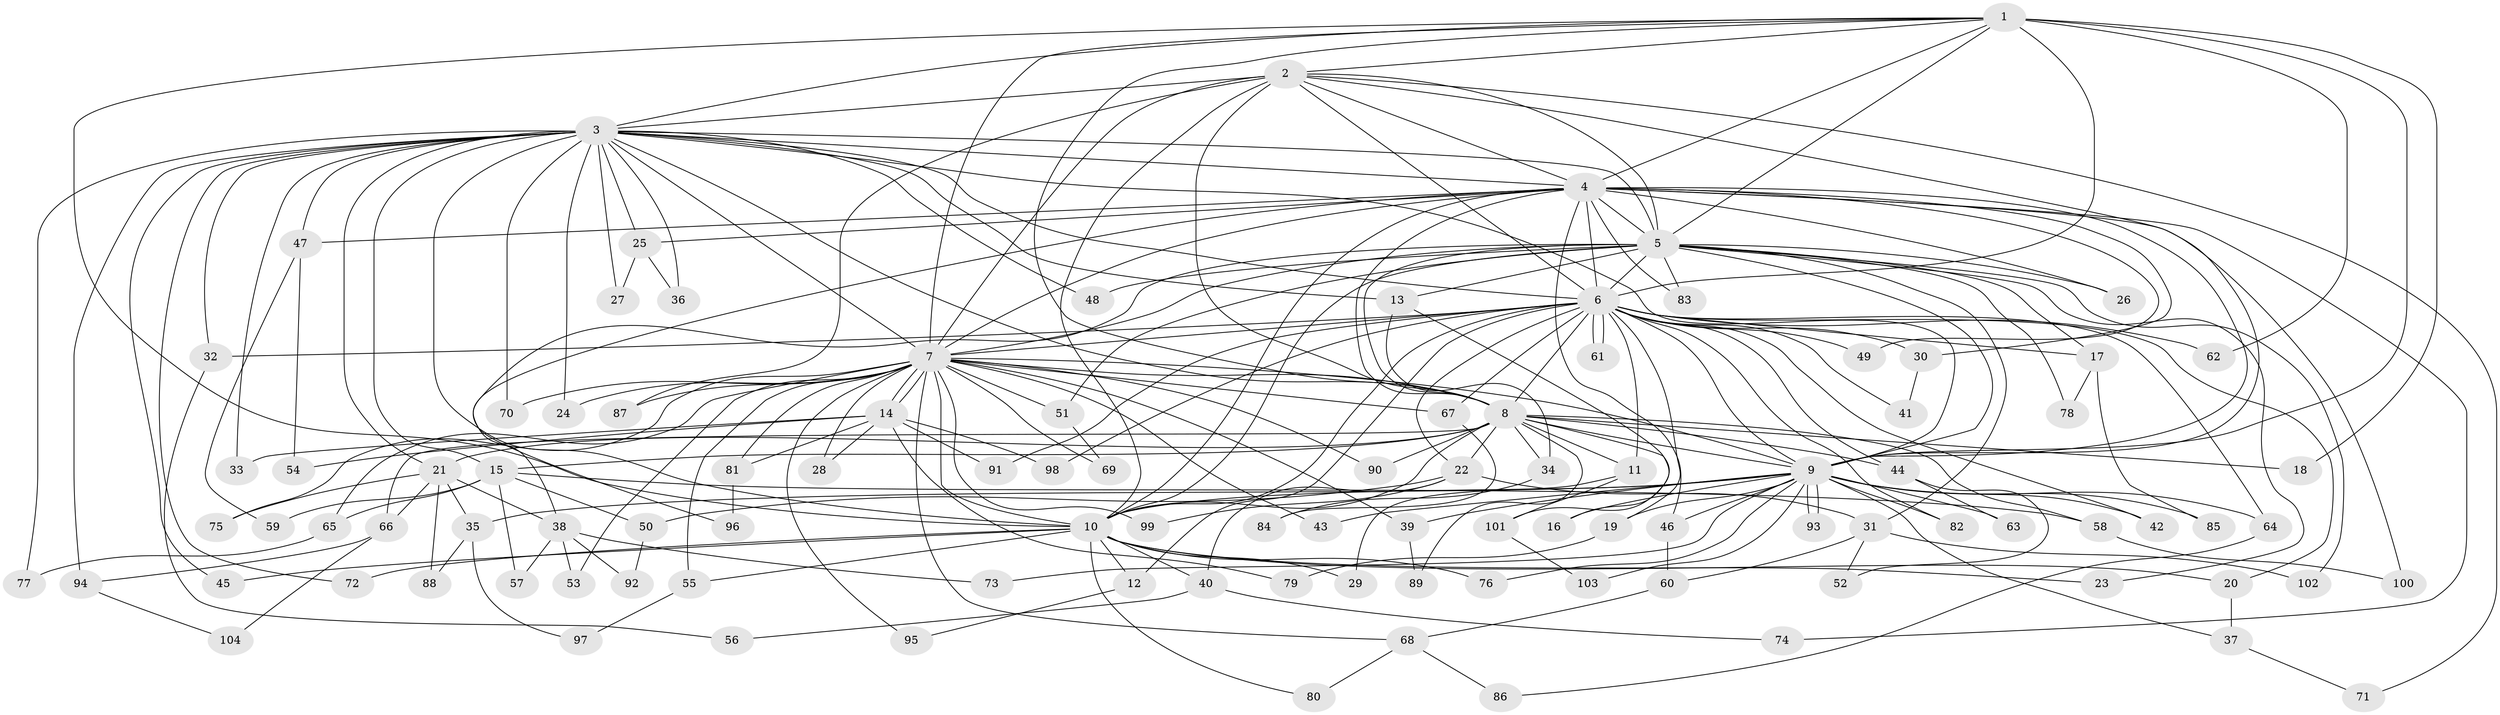 // Generated by graph-tools (version 1.1) at 2025/45/03/09/25 04:45:10]
// undirected, 104 vertices, 233 edges
graph export_dot {
graph [start="1"]
  node [color=gray90,style=filled];
  1;
  2;
  3;
  4;
  5;
  6;
  7;
  8;
  9;
  10;
  11;
  12;
  13;
  14;
  15;
  16;
  17;
  18;
  19;
  20;
  21;
  22;
  23;
  24;
  25;
  26;
  27;
  28;
  29;
  30;
  31;
  32;
  33;
  34;
  35;
  36;
  37;
  38;
  39;
  40;
  41;
  42;
  43;
  44;
  45;
  46;
  47;
  48;
  49;
  50;
  51;
  52;
  53;
  54;
  55;
  56;
  57;
  58;
  59;
  60;
  61;
  62;
  63;
  64;
  65;
  66;
  67;
  68;
  69;
  70;
  71;
  72;
  73;
  74;
  75;
  76;
  77;
  78;
  79;
  80;
  81;
  82;
  83;
  84;
  85;
  86;
  87;
  88;
  89;
  90;
  91;
  92;
  93;
  94;
  95;
  96;
  97;
  98;
  99;
  100;
  101;
  102;
  103;
  104;
  1 -- 2;
  1 -- 3;
  1 -- 4;
  1 -- 5;
  1 -- 6;
  1 -- 7;
  1 -- 8;
  1 -- 9;
  1 -- 10;
  1 -- 18;
  1 -- 62;
  2 -- 3;
  2 -- 4;
  2 -- 5;
  2 -- 6;
  2 -- 7;
  2 -- 8;
  2 -- 9;
  2 -- 10;
  2 -- 71;
  2 -- 87;
  3 -- 4;
  3 -- 5;
  3 -- 6;
  3 -- 7;
  3 -- 8;
  3 -- 9;
  3 -- 10;
  3 -- 13;
  3 -- 15;
  3 -- 21;
  3 -- 24;
  3 -- 25;
  3 -- 27;
  3 -- 32;
  3 -- 33;
  3 -- 36;
  3 -- 45;
  3 -- 47;
  3 -- 48;
  3 -- 70;
  3 -- 72;
  3 -- 77;
  3 -- 94;
  4 -- 5;
  4 -- 6;
  4 -- 7;
  4 -- 8;
  4 -- 9;
  4 -- 10;
  4 -- 25;
  4 -- 26;
  4 -- 30;
  4 -- 46;
  4 -- 47;
  4 -- 49;
  4 -- 74;
  4 -- 83;
  4 -- 96;
  4 -- 100;
  5 -- 6;
  5 -- 7;
  5 -- 8;
  5 -- 9;
  5 -- 10;
  5 -- 13;
  5 -- 17;
  5 -- 23;
  5 -- 26;
  5 -- 31;
  5 -- 38;
  5 -- 48;
  5 -- 51;
  5 -- 78;
  5 -- 83;
  5 -- 102;
  6 -- 7;
  6 -- 8;
  6 -- 9;
  6 -- 10;
  6 -- 11;
  6 -- 12;
  6 -- 17;
  6 -- 19;
  6 -- 20;
  6 -- 22;
  6 -- 30;
  6 -- 32;
  6 -- 41;
  6 -- 42;
  6 -- 44;
  6 -- 49;
  6 -- 61;
  6 -- 61;
  6 -- 62;
  6 -- 64;
  6 -- 67;
  6 -- 82;
  6 -- 91;
  6 -- 98;
  7 -- 8;
  7 -- 9;
  7 -- 10;
  7 -- 14;
  7 -- 14;
  7 -- 24;
  7 -- 28;
  7 -- 39;
  7 -- 43;
  7 -- 51;
  7 -- 53;
  7 -- 55;
  7 -- 65;
  7 -- 67;
  7 -- 68;
  7 -- 69;
  7 -- 70;
  7 -- 75;
  7 -- 81;
  7 -- 87;
  7 -- 90;
  7 -- 95;
  7 -- 99;
  8 -- 9;
  8 -- 10;
  8 -- 11;
  8 -- 15;
  8 -- 16;
  8 -- 18;
  8 -- 21;
  8 -- 22;
  8 -- 34;
  8 -- 44;
  8 -- 58;
  8 -- 66;
  8 -- 89;
  8 -- 90;
  9 -- 10;
  9 -- 16;
  9 -- 19;
  9 -- 35;
  9 -- 37;
  9 -- 39;
  9 -- 42;
  9 -- 43;
  9 -- 46;
  9 -- 63;
  9 -- 64;
  9 -- 73;
  9 -- 76;
  9 -- 82;
  9 -- 85;
  9 -- 93;
  9 -- 93;
  9 -- 103;
  10 -- 12;
  10 -- 20;
  10 -- 23;
  10 -- 29;
  10 -- 40;
  10 -- 45;
  10 -- 55;
  10 -- 72;
  10 -- 76;
  10 -- 80;
  11 -- 29;
  11 -- 101;
  12 -- 95;
  13 -- 34;
  13 -- 101;
  14 -- 28;
  14 -- 33;
  14 -- 54;
  14 -- 79;
  14 -- 81;
  14 -- 91;
  14 -- 98;
  15 -- 50;
  15 -- 57;
  15 -- 58;
  15 -- 59;
  15 -- 65;
  17 -- 78;
  17 -- 85;
  19 -- 79;
  20 -- 37;
  21 -- 35;
  21 -- 38;
  21 -- 66;
  21 -- 75;
  21 -- 88;
  22 -- 31;
  22 -- 40;
  22 -- 50;
  22 -- 99;
  25 -- 27;
  25 -- 36;
  30 -- 41;
  31 -- 52;
  31 -- 60;
  31 -- 102;
  32 -- 56;
  34 -- 84;
  35 -- 88;
  35 -- 97;
  37 -- 71;
  38 -- 53;
  38 -- 57;
  38 -- 73;
  38 -- 92;
  39 -- 89;
  40 -- 56;
  40 -- 74;
  44 -- 52;
  44 -- 63;
  46 -- 60;
  47 -- 54;
  47 -- 59;
  50 -- 92;
  51 -- 69;
  55 -- 97;
  58 -- 100;
  60 -- 68;
  64 -- 86;
  65 -- 77;
  66 -- 94;
  66 -- 104;
  67 -- 84;
  68 -- 80;
  68 -- 86;
  81 -- 96;
  94 -- 104;
  101 -- 103;
}
